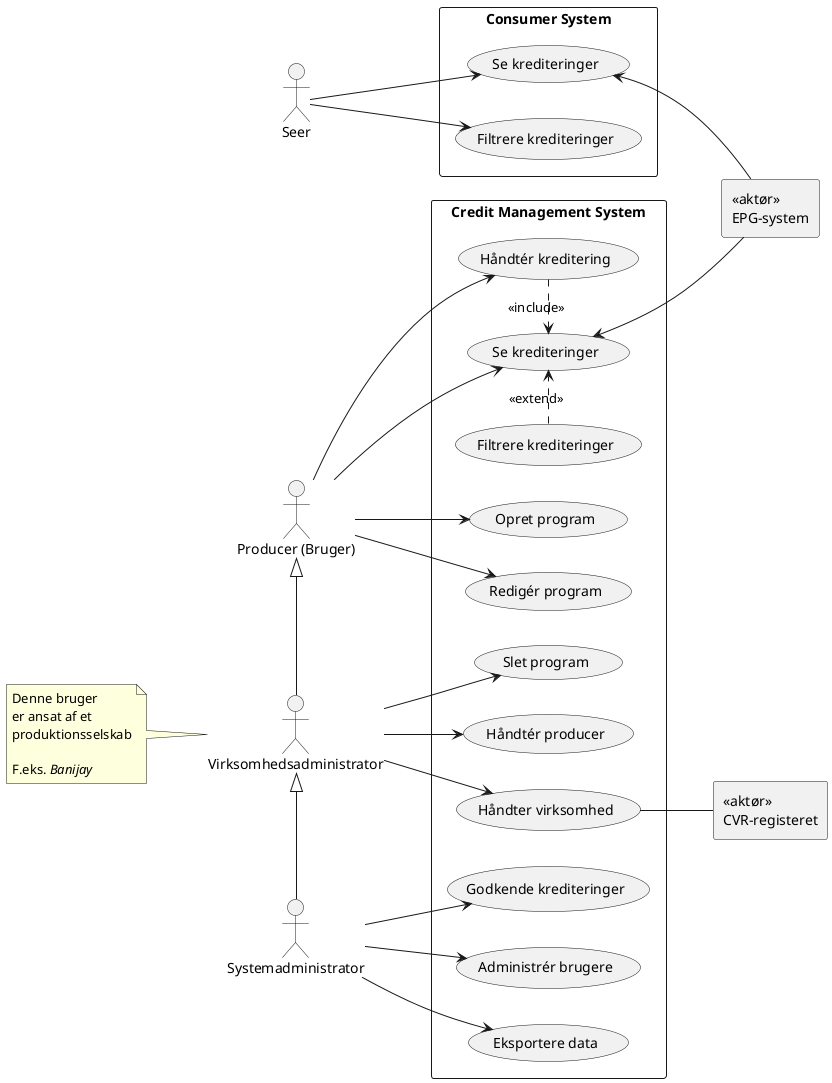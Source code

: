 @startuml
'https://plantuml.com/use-case-diagram
left to right direction

actor "Producer (Bruger)" as producer
actor Systemadministrator as administrator
actor Seer as seer

actor Virksomhedsadministrator as virksomhedsadministrator
note left of virksomhedsadministrator
    Denne bruger
    er ansat af et
    produktionsselskab

    F.eks. //Banijay//
end note

rectangle "<<aktør>>\nEPG-system" as epg
rectangle "<<aktør>>\nCVR-registeret" as cvr

rectangle "Consumer System" {
    usecase "Se krediteringer" as (CS:Se krediteringer)
    usecase "Filtrere krediteringer" as (CS:Filtrere krediteringer)
}

rectangle "Credit Management System" {
    'Krediteringer
    usecase "Se krediteringer" as (Se krediteringer)
    usecase "Filtrere krediteringer" as (Filtrere krediteringer)
    usecase "Godkende krediteringer" as (Godkende krediteringer)
    usecase "Håndtér kreditering" as (Håndter kreditering)

    'Programmer
    usecase "Opret program" as (Opret program)
    usecase "Redigér program" as (Rediger program)
    usecase "Slet program" as (Slet program)

    'Brugere
    usecase "Administrér brugere" as (Administrer brugere)

    usecase "Håndtér producer" as (Håndter producer)

    usecase "Håndter virksomhed" as (Håndter virksomhed)

    usecase "Eksportere data" as (Eksportere data)
}

(Håndter kreditering) .> (Se krediteringer) : <<include>>
(Filtrere krediteringer) .> (Se krediteringer) : <<extend>>

'Seer
seer --> (CS:Se krediteringer)
seer --> (CS:Filtrere krediteringer)

'Producer
producer --> (Se krediteringer)
producer --> (Håndter kreditering)

producer --> (Opret program)
producer --> (Rediger program)

'Virksomhedsadministrator
virksomhedsadministrator --> (Håndter producer)
virksomhedsadministrator --> (Håndter virksomhed)
virksomhedsadministrator --> (Slet program)

'EPG
(Se krediteringer) <-- epg
(CS:Se krediteringer) <-- epg

'CVR
(Håndter virksomhed) -- cvr

'Systemadministrator
administrator --> (Eksportere data)
administrator --> (Godkende krediteringer)
administrator --> (Administrer brugere)

'Generalisering
virksomhedsadministrator -l-|> producer
administrator -l-|> virksomhedsadministrator

@enduml